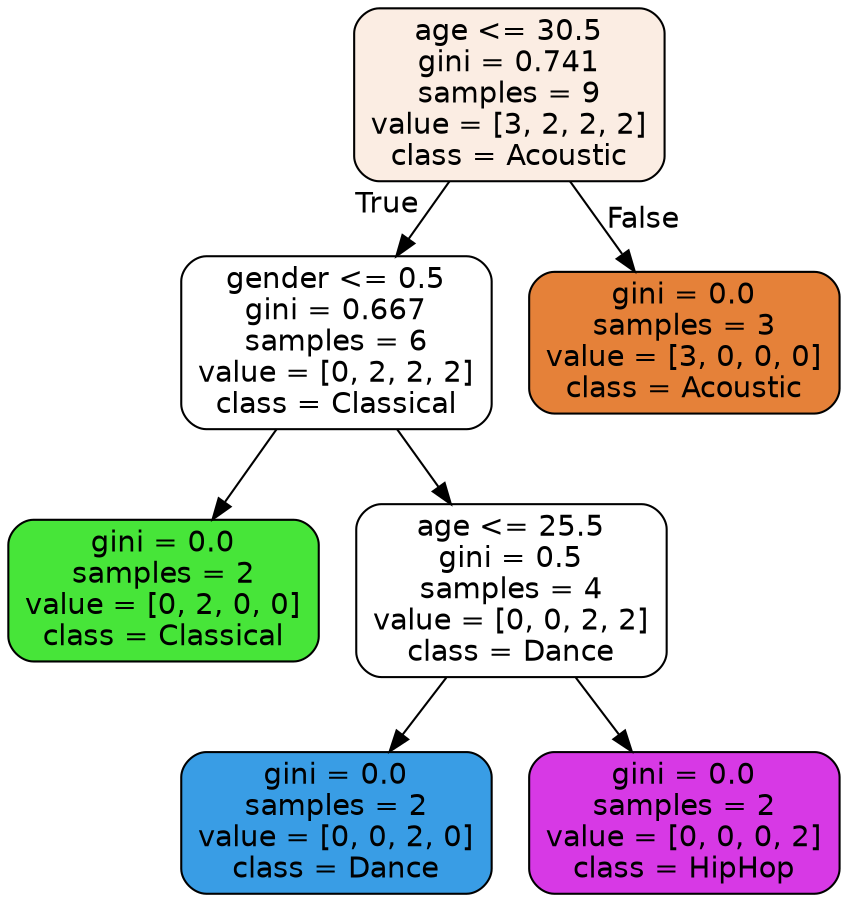 digraph Tree {
node [shape=box, style="filled, rounded", color="black", fontname=helvetica] ;
edge [fontname=helvetica] ;
0 [label="age <= 30.5\ngini = 0.741\nsamples = 9\nvalue = [3, 2, 2, 2]\nclass = Acoustic", fillcolor="#e5813924"] ;
1 [label="gender <= 0.5\ngini = 0.667\nsamples = 6\nvalue = [0, 2, 2, 2]\nclass = Classical", fillcolor="#47e53900"] ;
0 -> 1 [labeldistance=2.5, labelangle=45, headlabel="True"] ;
2 [label="gini = 0.0\nsamples = 2\nvalue = [0, 2, 0, 0]\nclass = Classical", fillcolor="#47e539ff"] ;
1 -> 2 ;
3 [label="age <= 25.5\ngini = 0.5\nsamples = 4\nvalue = [0, 0, 2, 2]\nclass = Dance", fillcolor="#399de500"] ;
1 -> 3 ;
4 [label="gini = 0.0\nsamples = 2\nvalue = [0, 0, 2, 0]\nclass = Dance", fillcolor="#399de5ff"] ;
3 -> 4 ;
5 [label="gini = 0.0\nsamples = 2\nvalue = [0, 0, 0, 2]\nclass = HipHop", fillcolor="#d739e5ff"] ;
3 -> 5 ;
6 [label="gini = 0.0\nsamples = 3\nvalue = [3, 0, 0, 0]\nclass = Acoustic", fillcolor="#e58139ff"] ;
0 -> 6 [labeldistance=2.5, labelangle=-45, headlabel="False"] ;
}